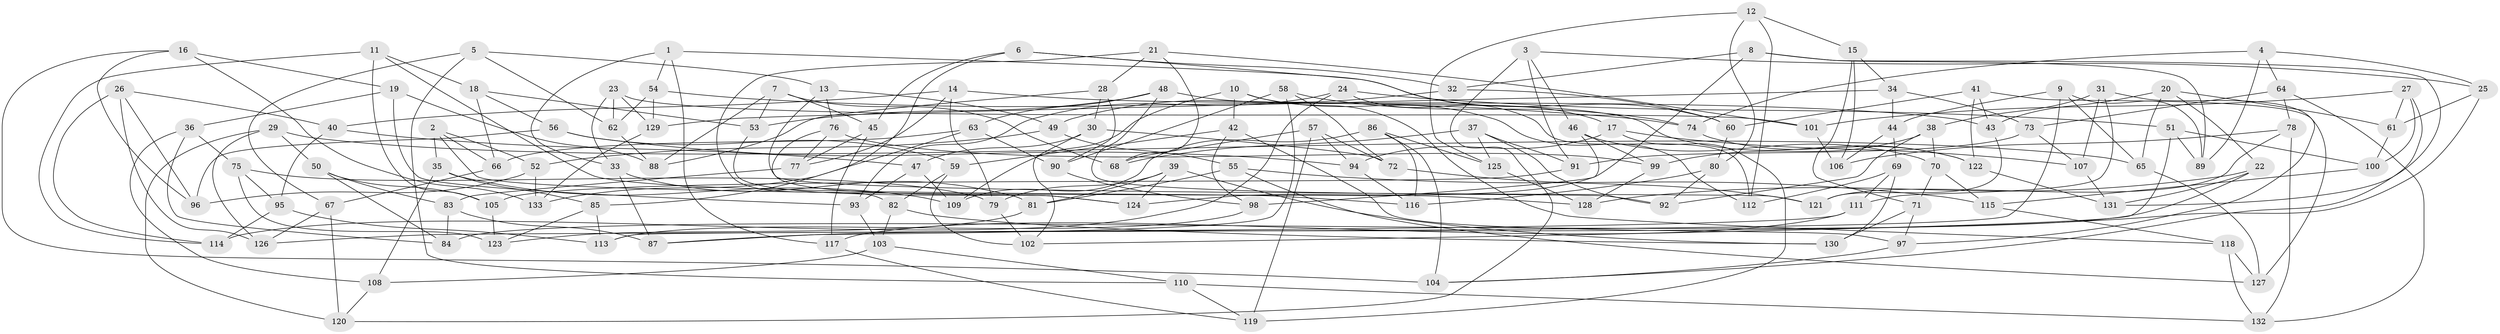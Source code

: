 // Generated by graph-tools (version 1.1) at 2025/11/02/27/25 16:11:42]
// undirected, 133 vertices, 266 edges
graph export_dot {
graph [start="1"]
  node [color=gray90,style=filled];
  1;
  2;
  3;
  4;
  5;
  6;
  7;
  8;
  9;
  10;
  11;
  12;
  13;
  14;
  15;
  16;
  17;
  18;
  19;
  20;
  21;
  22;
  23;
  24;
  25;
  26;
  27;
  28;
  29;
  30;
  31;
  32;
  33;
  34;
  35;
  36;
  37;
  38;
  39;
  40;
  41;
  42;
  43;
  44;
  45;
  46;
  47;
  48;
  49;
  50;
  51;
  52;
  53;
  54;
  55;
  56;
  57;
  58;
  59;
  60;
  61;
  62;
  63;
  64;
  65;
  66;
  67;
  68;
  69;
  70;
  71;
  72;
  73;
  74;
  75;
  76;
  77;
  78;
  79;
  80;
  81;
  82;
  83;
  84;
  85;
  86;
  87;
  88;
  89;
  90;
  91;
  92;
  93;
  94;
  95;
  96;
  97;
  98;
  99;
  100;
  101;
  102;
  103;
  104;
  105;
  106;
  107;
  108;
  109;
  110;
  111;
  112;
  113;
  114;
  115;
  116;
  117;
  118;
  119;
  120;
  121;
  122;
  123;
  124;
  125;
  126;
  127;
  128;
  129;
  130;
  131;
  132;
  133;
  1 -- 117;
  1 -- 60;
  1 -- 33;
  1 -- 54;
  2 -- 52;
  2 -- 66;
  2 -- 128;
  2 -- 35;
  3 -- 91;
  3 -- 46;
  3 -- 120;
  3 -- 25;
  4 -- 89;
  4 -- 74;
  4 -- 64;
  4 -- 25;
  5 -- 67;
  5 -- 13;
  5 -- 110;
  5 -- 62;
  6 -- 45;
  6 -- 85;
  6 -- 17;
  6 -- 32;
  7 -- 53;
  7 -- 68;
  7 -- 88;
  7 -- 45;
  8 -- 32;
  8 -- 89;
  8 -- 131;
  8 -- 124;
  9 -- 113;
  9 -- 44;
  9 -- 65;
  9 -- 89;
  10 -- 109;
  10 -- 118;
  10 -- 112;
  10 -- 42;
  11 -- 18;
  11 -- 105;
  11 -- 116;
  11 -- 114;
  12 -- 80;
  12 -- 15;
  12 -- 125;
  12 -- 112;
  13 -- 76;
  13 -- 49;
  13 -- 121;
  14 -- 77;
  14 -- 40;
  14 -- 79;
  14 -- 43;
  15 -- 34;
  15 -- 71;
  15 -- 106;
  16 -- 104;
  16 -- 133;
  16 -- 96;
  16 -- 19;
  17 -- 119;
  17 -- 94;
  17 -- 107;
  18 -- 53;
  18 -- 66;
  18 -- 56;
  19 -- 93;
  19 -- 88;
  19 -- 36;
  20 -- 22;
  20 -- 61;
  20 -- 43;
  20 -- 65;
  21 -- 68;
  21 -- 82;
  21 -- 101;
  21 -- 28;
  22 -- 84;
  22 -- 131;
  22 -- 128;
  23 -- 101;
  23 -- 129;
  23 -- 62;
  23 -- 33;
  24 -- 51;
  24 -- 93;
  24 -- 112;
  24 -- 114;
  25 -- 87;
  25 -- 61;
  26 -- 126;
  26 -- 40;
  26 -- 114;
  26 -- 96;
  27 -- 61;
  27 -- 104;
  27 -- 100;
  27 -- 101;
  28 -- 30;
  28 -- 88;
  28 -- 90;
  29 -- 65;
  29 -- 120;
  29 -- 126;
  29 -- 50;
  30 -- 72;
  30 -- 47;
  30 -- 102;
  31 -- 111;
  31 -- 107;
  31 -- 97;
  31 -- 38;
  32 -- 49;
  32 -- 60;
  33 -- 81;
  33 -- 87;
  34 -- 44;
  34 -- 73;
  34 -- 129;
  35 -- 108;
  35 -- 85;
  35 -- 109;
  36 -- 108;
  36 -- 75;
  36 -- 84;
  37 -- 92;
  37 -- 68;
  37 -- 125;
  37 -- 91;
  38 -- 92;
  38 -- 70;
  38 -- 99;
  39 -- 81;
  39 -- 124;
  39 -- 130;
  39 -- 79;
  40 -- 47;
  40 -- 95;
  41 -- 127;
  41 -- 60;
  41 -- 122;
  41 -- 43;
  42 -- 97;
  42 -- 98;
  42 -- 59;
  43 -- 121;
  44 -- 69;
  44 -- 106;
  45 -- 77;
  45 -- 117;
  46 -- 98;
  46 -- 70;
  46 -- 99;
  47 -- 109;
  47 -- 93;
  48 -- 122;
  48 -- 63;
  48 -- 92;
  48 -- 53;
  49 -- 55;
  49 -- 52;
  50 -- 84;
  50 -- 83;
  50 -- 105;
  51 -- 89;
  51 -- 100;
  51 -- 102;
  52 -- 96;
  52 -- 133;
  53 -- 124;
  54 -- 62;
  54 -- 74;
  54 -- 129;
  55 -- 115;
  55 -- 127;
  55 -- 81;
  56 -- 96;
  56 -- 94;
  56 -- 59;
  57 -- 94;
  57 -- 68;
  57 -- 119;
  57 -- 72;
  58 -- 90;
  58 -- 74;
  58 -- 72;
  58 -- 87;
  59 -- 102;
  59 -- 82;
  60 -- 80;
  61 -- 100;
  62 -- 88;
  63 -- 133;
  63 -- 90;
  63 -- 66;
  64 -- 73;
  64 -- 78;
  64 -- 132;
  65 -- 127;
  66 -- 67;
  67 -- 126;
  67 -- 120;
  69 -- 111;
  69 -- 112;
  69 -- 130;
  70 -- 71;
  70 -- 115;
  71 -- 130;
  71 -- 97;
  72 -- 121;
  73 -- 91;
  73 -- 107;
  74 -- 122;
  75 -- 123;
  75 -- 79;
  75 -- 95;
  76 -- 124;
  76 -- 77;
  76 -- 99;
  77 -- 83;
  78 -- 132;
  78 -- 121;
  78 -- 106;
  79 -- 102;
  80 -- 92;
  80 -- 116;
  81 -- 123;
  82 -- 130;
  82 -- 103;
  83 -- 87;
  83 -- 84;
  85 -- 123;
  85 -- 113;
  86 -- 125;
  86 -- 116;
  86 -- 109;
  86 -- 104;
  90 -- 98;
  91 -- 105;
  93 -- 103;
  94 -- 116;
  95 -- 114;
  95 -- 113;
  97 -- 104;
  98 -- 113;
  99 -- 128;
  100 -- 115;
  101 -- 106;
  103 -- 108;
  103 -- 110;
  105 -- 123;
  107 -- 131;
  108 -- 120;
  110 -- 132;
  110 -- 119;
  111 -- 126;
  111 -- 117;
  115 -- 118;
  117 -- 119;
  118 -- 127;
  118 -- 132;
  122 -- 131;
  125 -- 128;
  129 -- 133;
}
